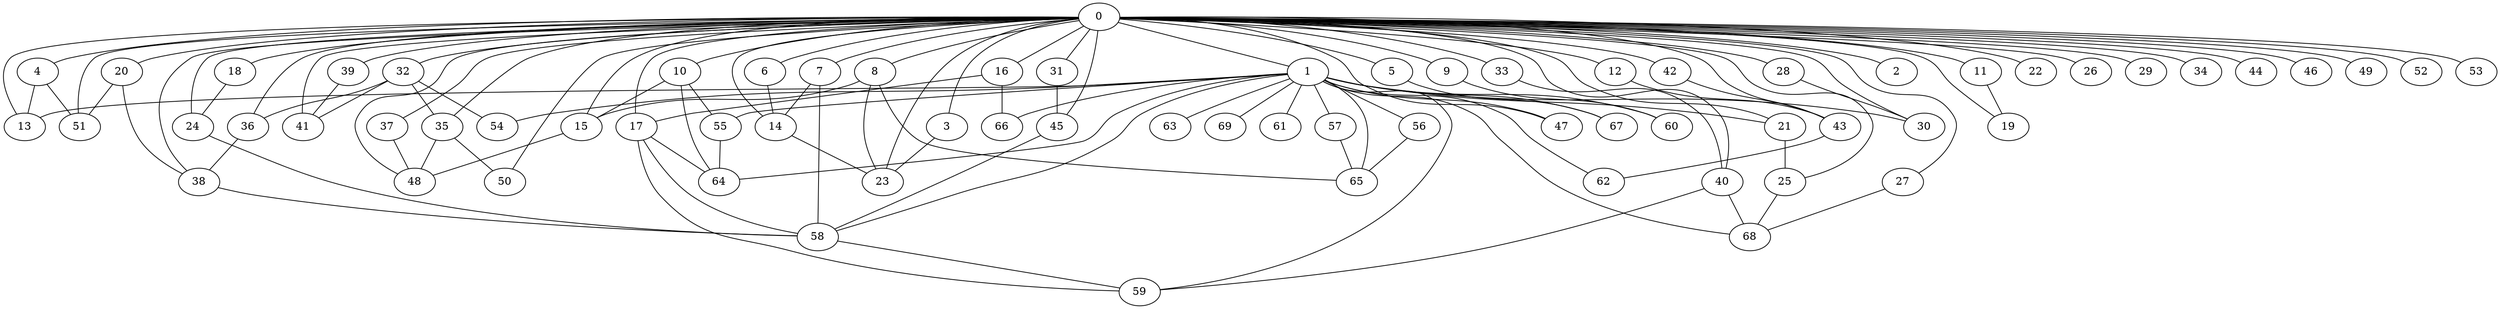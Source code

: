 
graph graphname {
    0 -- 1
0 -- 2
0 -- 3
0 -- 4
0 -- 5
0 -- 6
0 -- 7
0 -- 8
0 -- 9
0 -- 10
0 -- 11
0 -- 12
0 -- 13
0 -- 14
0 -- 15
0 -- 16
0 -- 17
0 -- 18
0 -- 19
0 -- 20
0 -- 21
0 -- 22
0 -- 23
0 -- 24
0 -- 25
0 -- 26
0 -- 27
0 -- 28
0 -- 29
0 -- 30
0 -- 31
0 -- 32
0 -- 33
0 -- 34
0 -- 35
0 -- 36
0 -- 37
0 -- 38
0 -- 39
0 -- 40
0 -- 41
0 -- 42
0 -- 43
0 -- 44
0 -- 45
0 -- 46
0 -- 47
0 -- 48
0 -- 49
0 -- 50
0 -- 51
0 -- 52
0 -- 53
1 -- 64
1 -- 66
1 -- 67
1 -- 68
1 -- 69
1 -- 65
1 -- 54
1 -- 55
1 -- 56
1 -- 57
1 -- 58
1 -- 59
1 -- 60
1 -- 61
1 -- 62
1 -- 63
1 -- 21
1 -- 13
1 -- 47
1 -- 30
3 -- 23
4 -- 51
4 -- 13
5 -- 67
6 -- 14
7 -- 58
7 -- 14
8 -- 15
8 -- 65
8 -- 23
9 -- 60
10 -- 15
10 -- 55
10 -- 64
11 -- 19
12 -- 43
14 -- 23
15 -- 48
16 -- 17
16 -- 66
17 -- 64
17 -- 58
17 -- 59
18 -- 24
20 -- 38
20 -- 51
21 -- 25
24 -- 58
25 -- 68
27 -- 68
28 -- 30
31 -- 45
32 -- 54
32 -- 41
32 -- 35
32 -- 36
33 -- 40
35 -- 50
35 -- 48
36 -- 38
37 -- 48
38 -- 58
39 -- 41
40 -- 68
40 -- 59
42 -- 43
43 -- 62
45 -- 58
55 -- 64
56 -- 65
57 -- 65
58 -- 59

}
